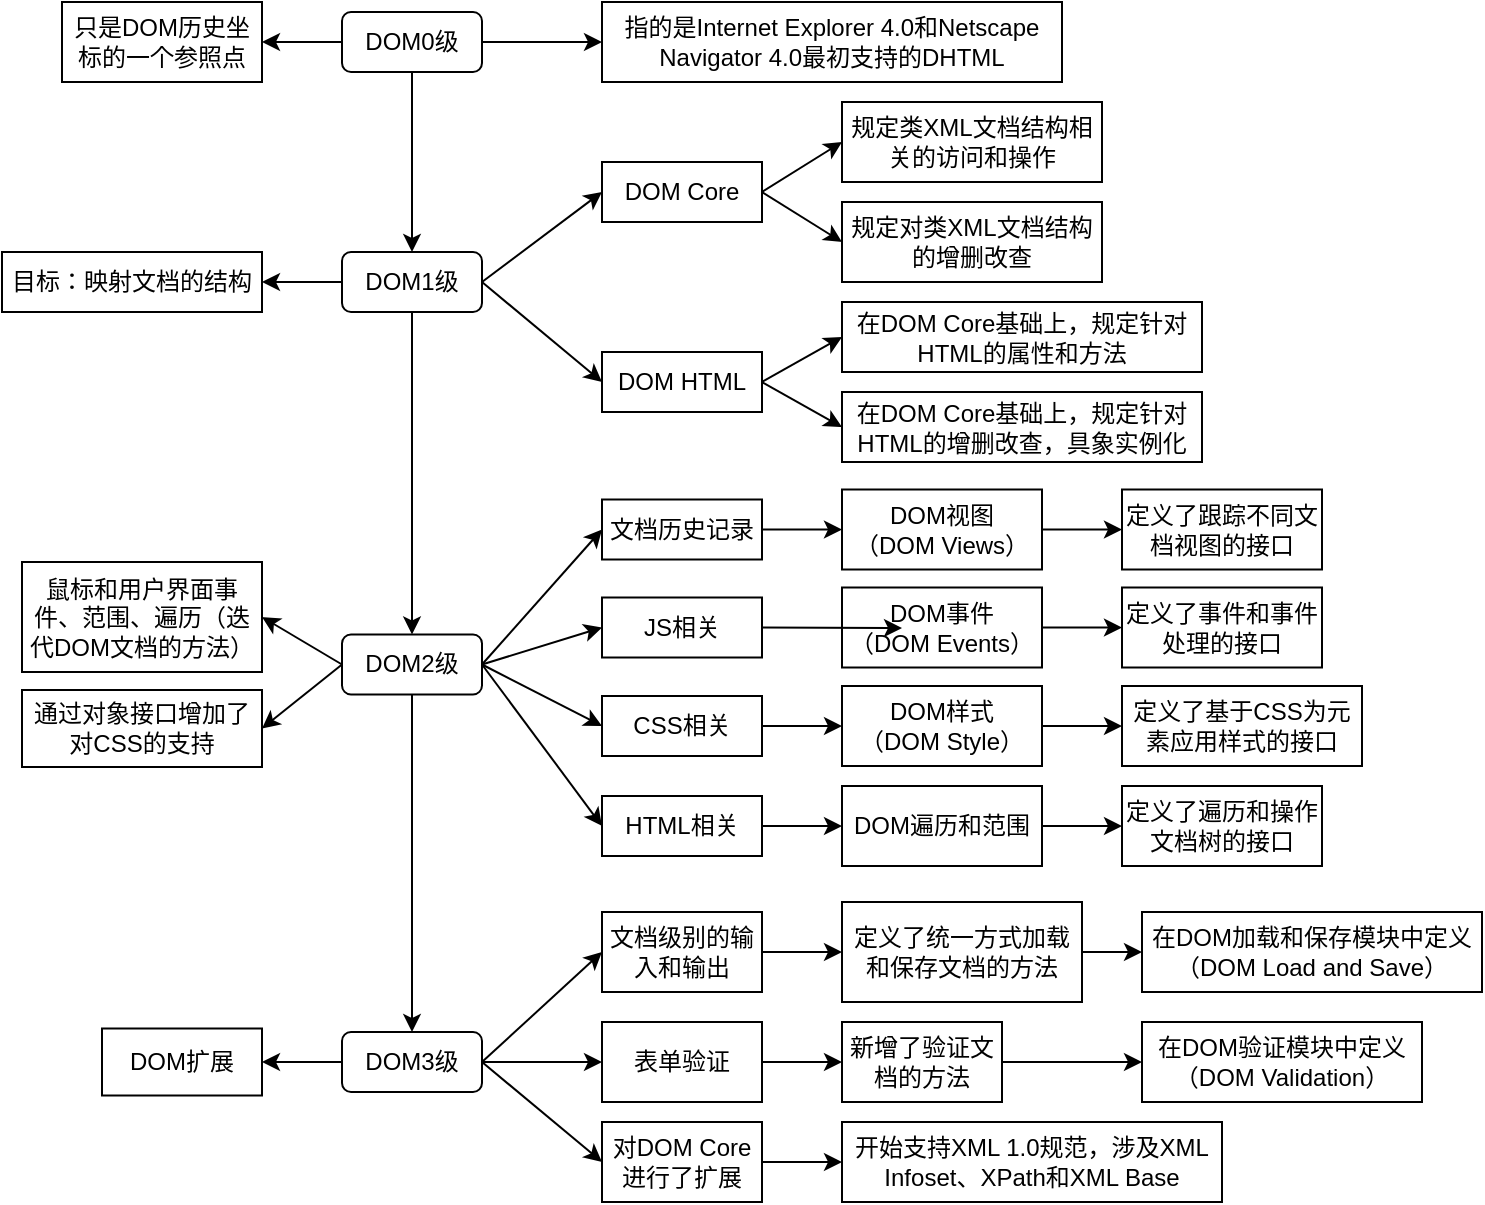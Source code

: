 <mxfile version="14.2.6" type="github">
  <diagram id="Q89y7Z0jrOY_SJ53BKr0" name="第 1 页">
    <mxGraphModel dx="1422" dy="762" grid="1" gridSize="10" guides="1" tooltips="1" connect="1" arrows="1" fold="1" page="1" pageScale="1" pageWidth="827" pageHeight="1169" math="0" shadow="0">
      <root>
        <mxCell id="0" />
        <mxCell id="1" parent="0" />
        <mxCell id="q12H7q9uytlVfHSGJCnB-4" style="edgeStyle=orthogonalEdgeStyle;rounded=0;orthogonalLoop=1;jettySize=auto;html=1;exitX=0.5;exitY=1;exitDx=0;exitDy=0;entryX=0.5;entryY=0;entryDx=0;entryDy=0;" parent="1" source="q12H7q9uytlVfHSGJCnB-1" target="q12H7q9uytlVfHSGJCnB-3" edge="1">
          <mxGeometry relative="1" as="geometry" />
        </mxCell>
        <mxCell id="62U2gSdleWHu8dKYwmUc-71" style="edgeStyle=none;rounded=0;orthogonalLoop=1;jettySize=auto;html=1;exitX=0;exitY=0.5;exitDx=0;exitDy=0;entryX=1;entryY=0.5;entryDx=0;entryDy=0;" edge="1" parent="1" source="q12H7q9uytlVfHSGJCnB-1" target="62U2gSdleWHu8dKYwmUc-70">
          <mxGeometry relative="1" as="geometry" />
        </mxCell>
        <mxCell id="62U2gSdleWHu8dKYwmUc-73" style="edgeStyle=none;rounded=0;orthogonalLoop=1;jettySize=auto;html=1;exitX=1;exitY=0.5;exitDx=0;exitDy=0;entryX=0;entryY=0.5;entryDx=0;entryDy=0;" edge="1" parent="1" source="q12H7q9uytlVfHSGJCnB-1" target="62U2gSdleWHu8dKYwmUc-72">
          <mxGeometry relative="1" as="geometry" />
        </mxCell>
        <mxCell id="q12H7q9uytlVfHSGJCnB-1" value="DOM0级" style="rounded=1;whiteSpace=wrap;html=1;" parent="1" vertex="1">
          <mxGeometry x="230" y="45" width="70" height="30" as="geometry" />
        </mxCell>
        <mxCell id="q12H7q9uytlVfHSGJCnB-7" style="rounded=0;orthogonalLoop=1;jettySize=auto;html=1;exitX=1;exitY=0.5;exitDx=0;exitDy=0;entryX=0;entryY=0.5;entryDx=0;entryDy=0;" parent="1" source="q12H7q9uytlVfHSGJCnB-3" target="q12H7q9uytlVfHSGJCnB-5" edge="1">
          <mxGeometry relative="1" as="geometry" />
        </mxCell>
        <mxCell id="q12H7q9uytlVfHSGJCnB-8" style="edgeStyle=none;rounded=0;orthogonalLoop=1;jettySize=auto;html=1;exitX=1;exitY=0.5;exitDx=0;exitDy=0;entryX=0;entryY=0.5;entryDx=0;entryDy=0;" parent="1" source="q12H7q9uytlVfHSGJCnB-3" target="q12H7q9uytlVfHSGJCnB-6" edge="1">
          <mxGeometry relative="1" as="geometry" />
        </mxCell>
        <mxCell id="q12H7q9uytlVfHSGJCnB-22" style="edgeStyle=none;rounded=0;orthogonalLoop=1;jettySize=auto;html=1;exitX=0;exitY=0.5;exitDx=0;exitDy=0;entryX=1;entryY=0.5;entryDx=0;entryDy=0;" parent="1" source="q12H7q9uytlVfHSGJCnB-3" target="q12H7q9uytlVfHSGJCnB-21" edge="1">
          <mxGeometry relative="1" as="geometry" />
        </mxCell>
        <mxCell id="q12H7q9uytlVfHSGJCnB-24" style="edgeStyle=none;rounded=0;orthogonalLoop=1;jettySize=auto;html=1;exitX=0.5;exitY=1;exitDx=0;exitDy=0;entryX=0.5;entryY=0;entryDx=0;entryDy=0;" parent="1" source="q12H7q9uytlVfHSGJCnB-3" target="q12H7q9uytlVfHSGJCnB-23" edge="1">
          <mxGeometry relative="1" as="geometry" />
        </mxCell>
        <mxCell id="q12H7q9uytlVfHSGJCnB-3" value="DOM1级" style="rounded=1;whiteSpace=wrap;html=1;" parent="1" vertex="1">
          <mxGeometry x="230" y="165" width="70" height="30" as="geometry" />
        </mxCell>
        <mxCell id="q12H7q9uytlVfHSGJCnB-15" style="edgeStyle=none;rounded=0;orthogonalLoop=1;jettySize=auto;html=1;exitX=1;exitY=0.5;exitDx=0;exitDy=0;entryX=0;entryY=0.5;entryDx=0;entryDy=0;" parent="1" source="q12H7q9uytlVfHSGJCnB-5" target="q12H7q9uytlVfHSGJCnB-13" edge="1">
          <mxGeometry relative="1" as="geometry" />
        </mxCell>
        <mxCell id="q12H7q9uytlVfHSGJCnB-18" style="edgeStyle=none;rounded=0;orthogonalLoop=1;jettySize=auto;html=1;exitX=1;exitY=0.5;exitDx=0;exitDy=0;entryX=0;entryY=0.5;entryDx=0;entryDy=0;" parent="1" source="q12H7q9uytlVfHSGJCnB-5" target="q12H7q9uytlVfHSGJCnB-16" edge="1">
          <mxGeometry relative="1" as="geometry" />
        </mxCell>
        <mxCell id="q12H7q9uytlVfHSGJCnB-5" value="DOM Core" style="rounded=0;whiteSpace=wrap;html=1;" parent="1" vertex="1">
          <mxGeometry x="360" y="120" width="80" height="30" as="geometry" />
        </mxCell>
        <mxCell id="q12H7q9uytlVfHSGJCnB-12" style="edgeStyle=none;rounded=0;orthogonalLoop=1;jettySize=auto;html=1;exitX=1;exitY=0.5;exitDx=0;exitDy=0;entryX=0;entryY=0.5;entryDx=0;entryDy=0;" parent="1" source="q12H7q9uytlVfHSGJCnB-6" target="q12H7q9uytlVfHSGJCnB-11" edge="1">
          <mxGeometry relative="1" as="geometry" />
        </mxCell>
        <mxCell id="q12H7q9uytlVfHSGJCnB-20" style="edgeStyle=none;rounded=0;orthogonalLoop=1;jettySize=auto;html=1;exitX=1;exitY=0.5;exitDx=0;exitDy=0;entryX=0;entryY=0.5;entryDx=0;entryDy=0;" parent="1" source="q12H7q9uytlVfHSGJCnB-6" target="q12H7q9uytlVfHSGJCnB-19" edge="1">
          <mxGeometry relative="1" as="geometry" />
        </mxCell>
        <mxCell id="q12H7q9uytlVfHSGJCnB-6" value="DOM HTML" style="rounded=0;whiteSpace=wrap;html=1;" parent="1" vertex="1">
          <mxGeometry x="360" y="215" width="80" height="30" as="geometry" />
        </mxCell>
        <mxCell id="q12H7q9uytlVfHSGJCnB-11" value="在DOM Core基础上，规定针对HTML的属性和方法" style="rounded=0;whiteSpace=wrap;html=1;" parent="1" vertex="1">
          <mxGeometry x="480" y="190" width="180" height="35" as="geometry" />
        </mxCell>
        <mxCell id="q12H7q9uytlVfHSGJCnB-13" value="规定类XML文档结构相关的访问和操作" style="rounded=0;whiteSpace=wrap;html=1;" parent="1" vertex="1">
          <mxGeometry x="480" y="90" width="130" height="40" as="geometry" />
        </mxCell>
        <mxCell id="q12H7q9uytlVfHSGJCnB-16" value="规定对类XML文档结构的增删改查" style="rounded=0;whiteSpace=wrap;html=1;" parent="1" vertex="1">
          <mxGeometry x="480" y="140" width="130" height="40" as="geometry" />
        </mxCell>
        <mxCell id="q12H7q9uytlVfHSGJCnB-19" value="在DOM Core基础上，规定针对HTML的增删改查，具象实例化" style="rounded=0;whiteSpace=wrap;html=1;" parent="1" vertex="1">
          <mxGeometry x="480" y="235" width="180" height="35" as="geometry" />
        </mxCell>
        <mxCell id="q12H7q9uytlVfHSGJCnB-21" value="目标：映射文档的结构" style="rounded=0;whiteSpace=wrap;html=1;" parent="1" vertex="1">
          <mxGeometry x="60" y="165" width="130" height="30" as="geometry" />
        </mxCell>
        <mxCell id="62U2gSdleWHu8dKYwmUc-2" style="rounded=0;orthogonalLoop=1;jettySize=auto;html=1;exitX=0;exitY=0.5;exitDx=0;exitDy=0;entryX=1;entryY=0.5;entryDx=0;entryDy=0;" edge="1" parent="1" source="q12H7q9uytlVfHSGJCnB-23" target="q12H7q9uytlVfHSGJCnB-25">
          <mxGeometry relative="1" as="geometry" />
        </mxCell>
        <mxCell id="62U2gSdleWHu8dKYwmUc-3" style="edgeStyle=none;rounded=0;orthogonalLoop=1;jettySize=auto;html=1;exitX=0;exitY=0.5;exitDx=0;exitDy=0;entryX=1;entryY=0.5;entryDx=0;entryDy=0;" edge="1" parent="1" source="q12H7q9uytlVfHSGJCnB-23" target="62U2gSdleWHu8dKYwmUc-1">
          <mxGeometry relative="1" as="geometry" />
        </mxCell>
        <mxCell id="62U2gSdleWHu8dKYwmUc-26" style="edgeStyle=none;rounded=0;orthogonalLoop=1;jettySize=auto;html=1;exitX=1;exitY=0.5;exitDx=0;exitDy=0;entryX=0;entryY=0.5;entryDx=0;entryDy=0;" edge="1" parent="1" source="q12H7q9uytlVfHSGJCnB-23" target="62U2gSdleWHu8dKYwmUc-22">
          <mxGeometry relative="1" as="geometry" />
        </mxCell>
        <mxCell id="62U2gSdleWHu8dKYwmUc-27" style="edgeStyle=none;rounded=0;orthogonalLoop=1;jettySize=auto;html=1;exitX=1;exitY=0.5;exitDx=0;exitDy=0;entryX=0;entryY=0.5;entryDx=0;entryDy=0;" edge="1" parent="1" source="q12H7q9uytlVfHSGJCnB-23" target="62U2gSdleWHu8dKYwmUc-23">
          <mxGeometry relative="1" as="geometry" />
        </mxCell>
        <mxCell id="62U2gSdleWHu8dKYwmUc-28" style="edgeStyle=none;rounded=0;orthogonalLoop=1;jettySize=auto;html=1;exitX=1;exitY=0.5;exitDx=0;exitDy=0;entryX=0;entryY=0.5;entryDx=0;entryDy=0;" edge="1" parent="1" source="q12H7q9uytlVfHSGJCnB-23" target="62U2gSdleWHu8dKYwmUc-24">
          <mxGeometry relative="1" as="geometry" />
        </mxCell>
        <mxCell id="62U2gSdleWHu8dKYwmUc-29" style="edgeStyle=none;rounded=0;orthogonalLoop=1;jettySize=auto;html=1;exitX=1;exitY=0.5;exitDx=0;exitDy=0;entryX=0;entryY=0.5;entryDx=0;entryDy=0;" edge="1" parent="1" source="q12H7q9uytlVfHSGJCnB-23" target="62U2gSdleWHu8dKYwmUc-25">
          <mxGeometry relative="1" as="geometry" />
        </mxCell>
        <mxCell id="62U2gSdleWHu8dKYwmUc-36" style="edgeStyle=none;rounded=0;orthogonalLoop=1;jettySize=auto;html=1;exitX=0.5;exitY=1;exitDx=0;exitDy=0;entryX=0.5;entryY=0;entryDx=0;entryDy=0;" edge="1" parent="1" source="q12H7q9uytlVfHSGJCnB-23" target="62U2gSdleWHu8dKYwmUc-35">
          <mxGeometry relative="1" as="geometry" />
        </mxCell>
        <mxCell id="q12H7q9uytlVfHSGJCnB-23" value="DOM2级" style="rounded=1;whiteSpace=wrap;html=1;" parent="1" vertex="1">
          <mxGeometry x="230" y="356.25" width="70" height="30" as="geometry" />
        </mxCell>
        <mxCell id="q12H7q9uytlVfHSGJCnB-25" value="鼠标和用户界面事件、范围、遍历（迭代DOM文档的方法）" style="rounded=0;whiteSpace=wrap;html=1;" parent="1" vertex="1">
          <mxGeometry x="70" y="320" width="120" height="55" as="geometry" />
        </mxCell>
        <mxCell id="62U2gSdleWHu8dKYwmUc-1" value="通过对象接口增加了对CSS的支持" style="rounded=0;whiteSpace=wrap;html=1;" vertex="1" parent="1">
          <mxGeometry x="70" y="384" width="120" height="38.5" as="geometry" />
        </mxCell>
        <mxCell id="62U2gSdleWHu8dKYwmUc-14" style="edgeStyle=none;rounded=0;orthogonalLoop=1;jettySize=auto;html=1;exitX=1;exitY=0.5;exitDx=0;exitDy=0;entryX=0;entryY=0.5;entryDx=0;entryDy=0;" edge="1" parent="1" source="62U2gSdleWHu8dKYwmUc-4" target="62U2gSdleWHu8dKYwmUc-13">
          <mxGeometry relative="1" as="geometry" />
        </mxCell>
        <mxCell id="62U2gSdleWHu8dKYwmUc-4" value="DOM视图&lt;br&gt;（DOM Views）" style="rounded=0;whiteSpace=wrap;html=1;" vertex="1" parent="1">
          <mxGeometry x="480" y="283.75" width="100" height="40" as="geometry" />
        </mxCell>
        <mxCell id="62U2gSdleWHu8dKYwmUc-16" style="edgeStyle=none;rounded=0;orthogonalLoop=1;jettySize=auto;html=1;exitX=1;exitY=0.5;exitDx=0;exitDy=0;entryX=0;entryY=0.5;entryDx=0;entryDy=0;" edge="1" parent="1" source="62U2gSdleWHu8dKYwmUc-6" target="62U2gSdleWHu8dKYwmUc-15">
          <mxGeometry relative="1" as="geometry" />
        </mxCell>
        <mxCell id="62U2gSdleWHu8dKYwmUc-6" value="DOM事件&lt;br&gt;（DOM Events）" style="rounded=0;whiteSpace=wrap;html=1;" vertex="1" parent="1">
          <mxGeometry x="480" y="332.75" width="100" height="40" as="geometry" />
        </mxCell>
        <mxCell id="62U2gSdleWHu8dKYwmUc-18" style="edgeStyle=none;rounded=0;orthogonalLoop=1;jettySize=auto;html=1;exitX=1;exitY=0.5;exitDx=0;exitDy=0;entryX=0;entryY=0.5;entryDx=0;entryDy=0;" edge="1" parent="1" source="62U2gSdleWHu8dKYwmUc-7" target="62U2gSdleWHu8dKYwmUc-17">
          <mxGeometry relative="1" as="geometry" />
        </mxCell>
        <mxCell id="62U2gSdleWHu8dKYwmUc-7" value="DOM样式&lt;br&gt;（DOM Style）" style="rounded=0;whiteSpace=wrap;html=1;" vertex="1" parent="1">
          <mxGeometry x="480" y="382" width="100" height="40" as="geometry" />
        </mxCell>
        <mxCell id="62U2gSdleWHu8dKYwmUc-20" style="edgeStyle=none;rounded=0;orthogonalLoop=1;jettySize=auto;html=1;exitX=1;exitY=0.5;exitDx=0;exitDy=0;entryX=0;entryY=0.5;entryDx=0;entryDy=0;" edge="1" parent="1" source="62U2gSdleWHu8dKYwmUc-8" target="62U2gSdleWHu8dKYwmUc-19">
          <mxGeometry relative="1" as="geometry" />
        </mxCell>
        <mxCell id="62U2gSdleWHu8dKYwmUc-8" value="DOM遍历和范围" style="rounded=0;whiteSpace=wrap;html=1;" vertex="1" parent="1">
          <mxGeometry x="480" y="432" width="100" height="40" as="geometry" />
        </mxCell>
        <mxCell id="62U2gSdleWHu8dKYwmUc-13" value="定义了跟踪不同文档视图的接口" style="rounded=0;whiteSpace=wrap;html=1;" vertex="1" parent="1">
          <mxGeometry x="620" y="283.75" width="100" height="40" as="geometry" />
        </mxCell>
        <mxCell id="62U2gSdleWHu8dKYwmUc-15" value="定义了事件和事件处理的接口" style="rounded=0;whiteSpace=wrap;html=1;" vertex="1" parent="1">
          <mxGeometry x="620" y="332.75" width="100" height="40" as="geometry" />
        </mxCell>
        <mxCell id="62U2gSdleWHu8dKYwmUc-17" value="定义了基于CSS为元素应用样式的接口" style="rounded=0;whiteSpace=wrap;html=1;" vertex="1" parent="1">
          <mxGeometry x="620" y="382" width="120" height="40" as="geometry" />
        </mxCell>
        <mxCell id="62U2gSdleWHu8dKYwmUc-19" value="定义了遍历和操作文档树的接口" style="rounded=0;whiteSpace=wrap;html=1;" vertex="1" parent="1">
          <mxGeometry x="620" y="432" width="100" height="40" as="geometry" />
        </mxCell>
        <mxCell id="62U2gSdleWHu8dKYwmUc-30" style="edgeStyle=none;rounded=0;orthogonalLoop=1;jettySize=auto;html=1;exitX=1;exitY=0.5;exitDx=0;exitDy=0;entryX=0;entryY=0.5;entryDx=0;entryDy=0;" edge="1" parent="1" source="62U2gSdleWHu8dKYwmUc-22" target="62U2gSdleWHu8dKYwmUc-4">
          <mxGeometry relative="1" as="geometry" />
        </mxCell>
        <mxCell id="62U2gSdleWHu8dKYwmUc-22" value="文档历史记录" style="rounded=0;whiteSpace=wrap;html=1;" vertex="1" parent="1">
          <mxGeometry x="360" y="288.75" width="80" height="30" as="geometry" />
        </mxCell>
        <mxCell id="62U2gSdleWHu8dKYwmUc-31" style="edgeStyle=none;rounded=0;orthogonalLoop=1;jettySize=auto;html=1;exitX=1;exitY=0.5;exitDx=0;exitDy=0;" edge="1" parent="1" source="62U2gSdleWHu8dKYwmUc-23">
          <mxGeometry relative="1" as="geometry">
            <mxPoint x="510" y="353" as="targetPoint" />
          </mxGeometry>
        </mxCell>
        <mxCell id="62U2gSdleWHu8dKYwmUc-23" value="JS相关" style="rounded=0;whiteSpace=wrap;html=1;" vertex="1" parent="1">
          <mxGeometry x="360" y="337.75" width="80" height="30" as="geometry" />
        </mxCell>
        <mxCell id="62U2gSdleWHu8dKYwmUc-33" style="edgeStyle=none;rounded=0;orthogonalLoop=1;jettySize=auto;html=1;exitX=1;exitY=0.5;exitDx=0;exitDy=0;entryX=0;entryY=0.5;entryDx=0;entryDy=0;" edge="1" parent="1" source="62U2gSdleWHu8dKYwmUc-24" target="62U2gSdleWHu8dKYwmUc-7">
          <mxGeometry relative="1" as="geometry" />
        </mxCell>
        <mxCell id="62U2gSdleWHu8dKYwmUc-24" value="CSS相关" style="rounded=0;whiteSpace=wrap;html=1;" vertex="1" parent="1">
          <mxGeometry x="360" y="387" width="80" height="30" as="geometry" />
        </mxCell>
        <mxCell id="62U2gSdleWHu8dKYwmUc-34" style="edgeStyle=none;rounded=0;orthogonalLoop=1;jettySize=auto;html=1;exitX=1;exitY=0.5;exitDx=0;exitDy=0;entryX=0;entryY=0.5;entryDx=0;entryDy=0;" edge="1" parent="1" source="62U2gSdleWHu8dKYwmUc-25" target="62U2gSdleWHu8dKYwmUc-8">
          <mxGeometry relative="1" as="geometry" />
        </mxCell>
        <mxCell id="62U2gSdleWHu8dKYwmUc-25" value="HTML相关" style="rounded=0;whiteSpace=wrap;html=1;" vertex="1" parent="1">
          <mxGeometry x="360" y="437" width="80" height="30" as="geometry" />
        </mxCell>
        <mxCell id="62U2gSdleWHu8dKYwmUc-45" style="edgeStyle=none;rounded=0;orthogonalLoop=1;jettySize=auto;html=1;exitX=0;exitY=0.5;exitDx=0;exitDy=0;entryX=1;entryY=0.5;entryDx=0;entryDy=0;" edge="1" parent="1" source="62U2gSdleWHu8dKYwmUc-35" target="62U2gSdleWHu8dKYwmUc-37">
          <mxGeometry relative="1" as="geometry" />
        </mxCell>
        <mxCell id="62U2gSdleWHu8dKYwmUc-60" style="edgeStyle=none;rounded=0;orthogonalLoop=1;jettySize=auto;html=1;exitX=1;exitY=0.5;exitDx=0;exitDy=0;entryX=0;entryY=0.5;entryDx=0;entryDy=0;" edge="1" parent="1" source="62U2gSdleWHu8dKYwmUc-35" target="62U2gSdleWHu8dKYwmUc-59">
          <mxGeometry relative="1" as="geometry" />
        </mxCell>
        <mxCell id="62U2gSdleWHu8dKYwmUc-64" style="edgeStyle=none;rounded=0;orthogonalLoop=1;jettySize=auto;html=1;exitX=1;exitY=0.5;exitDx=0;exitDy=0;entryX=0;entryY=0.5;entryDx=0;entryDy=0;" edge="1" parent="1" source="62U2gSdleWHu8dKYwmUc-35" target="62U2gSdleWHu8dKYwmUc-62">
          <mxGeometry relative="1" as="geometry" />
        </mxCell>
        <mxCell id="62U2gSdleWHu8dKYwmUc-69" style="edgeStyle=none;rounded=0;orthogonalLoop=1;jettySize=auto;html=1;exitX=1;exitY=0.5;exitDx=0;exitDy=0;entryX=0;entryY=0.5;entryDx=0;entryDy=0;" edge="1" parent="1" source="62U2gSdleWHu8dKYwmUc-35" target="62U2gSdleWHu8dKYwmUc-40">
          <mxGeometry relative="1" as="geometry" />
        </mxCell>
        <mxCell id="62U2gSdleWHu8dKYwmUc-35" value="DOM3级" style="rounded=1;whiteSpace=wrap;html=1;" vertex="1" parent="1">
          <mxGeometry x="230" y="555" width="70" height="30" as="geometry" />
        </mxCell>
        <mxCell id="62U2gSdleWHu8dKYwmUc-37" value="DOM扩展" style="rounded=0;whiteSpace=wrap;html=1;" vertex="1" parent="1">
          <mxGeometry x="110" y="553.25" width="80" height="33.5" as="geometry" />
        </mxCell>
        <mxCell id="62U2gSdleWHu8dKYwmUc-47" style="edgeStyle=none;rounded=0;orthogonalLoop=1;jettySize=auto;html=1;exitX=1;exitY=0.5;exitDx=0;exitDy=0;entryX=0;entryY=0.5;entryDx=0;entryDy=0;" edge="1" parent="1" source="62U2gSdleWHu8dKYwmUc-38" target="62U2gSdleWHu8dKYwmUc-46">
          <mxGeometry relative="1" as="geometry" />
        </mxCell>
        <mxCell id="62U2gSdleWHu8dKYwmUc-38" value="定义了统一方式加载和保存文档的方法" style="rounded=0;whiteSpace=wrap;html=1;" vertex="1" parent="1">
          <mxGeometry x="480" y="490" width="120" height="50" as="geometry" />
        </mxCell>
        <mxCell id="62U2gSdleWHu8dKYwmUc-49" style="edgeStyle=none;rounded=0;orthogonalLoop=1;jettySize=auto;html=1;exitX=1;exitY=0.5;exitDx=0;exitDy=0;entryX=0;entryY=0.5;entryDx=0;entryDy=0;" edge="1" parent="1" source="62U2gSdleWHu8dKYwmUc-39" target="62U2gSdleWHu8dKYwmUc-48">
          <mxGeometry relative="1" as="geometry" />
        </mxCell>
        <mxCell id="62U2gSdleWHu8dKYwmUc-39" value="新增了验证文档的方法" style="rounded=0;whiteSpace=wrap;html=1;" vertex="1" parent="1">
          <mxGeometry x="480" y="550" width="80" height="40" as="geometry" />
        </mxCell>
        <mxCell id="62U2gSdleWHu8dKYwmUc-51" style="edgeStyle=none;rounded=0;orthogonalLoop=1;jettySize=auto;html=1;exitX=1;exitY=0.5;exitDx=0;exitDy=0;entryX=0;entryY=0.5;entryDx=0;entryDy=0;" edge="1" parent="1" source="62U2gSdleWHu8dKYwmUc-40" target="62U2gSdleWHu8dKYwmUc-50">
          <mxGeometry relative="1" as="geometry" />
        </mxCell>
        <mxCell id="62U2gSdleWHu8dKYwmUc-40" value="对DOM Core进行了扩展" style="rounded=0;whiteSpace=wrap;html=1;" vertex="1" parent="1">
          <mxGeometry x="360" y="600" width="80" height="40" as="geometry" />
        </mxCell>
        <mxCell id="62U2gSdleWHu8dKYwmUc-46" value="在DOM加载和保存模块中定义&lt;br&gt;（DOM Load and Save）" style="rounded=0;whiteSpace=wrap;html=1;" vertex="1" parent="1">
          <mxGeometry x="630" y="495" width="170" height="40" as="geometry" />
        </mxCell>
        <mxCell id="62U2gSdleWHu8dKYwmUc-48" value="在DOM验证模块中定义&lt;br&gt;（DOM Validation）" style="rounded=0;whiteSpace=wrap;html=1;" vertex="1" parent="1">
          <mxGeometry x="630" y="550" width="140" height="40" as="geometry" />
        </mxCell>
        <mxCell id="62U2gSdleWHu8dKYwmUc-50" value="开始支持XML 1.0规范，涉及XML Infoset、XPath和XML Base" style="rounded=0;whiteSpace=wrap;html=1;" vertex="1" parent="1">
          <mxGeometry x="480" y="600" width="190" height="40" as="geometry" />
        </mxCell>
        <mxCell id="62U2gSdleWHu8dKYwmUc-61" style="edgeStyle=none;rounded=0;orthogonalLoop=1;jettySize=auto;html=1;exitX=1;exitY=0.5;exitDx=0;exitDy=0;entryX=0;entryY=0.5;entryDx=0;entryDy=0;" edge="1" parent="1" source="62U2gSdleWHu8dKYwmUc-59" target="62U2gSdleWHu8dKYwmUc-38">
          <mxGeometry relative="1" as="geometry" />
        </mxCell>
        <mxCell id="62U2gSdleWHu8dKYwmUc-59" value="文档级别的输入和输出" style="rounded=0;whiteSpace=wrap;html=1;" vertex="1" parent="1">
          <mxGeometry x="360" y="495" width="80" height="40" as="geometry" />
        </mxCell>
        <mxCell id="62U2gSdleWHu8dKYwmUc-63" style="edgeStyle=none;rounded=0;orthogonalLoop=1;jettySize=auto;html=1;exitX=1;exitY=0.5;exitDx=0;exitDy=0;entryX=0;entryY=0.5;entryDx=0;entryDy=0;" edge="1" parent="1" source="62U2gSdleWHu8dKYwmUc-62" target="62U2gSdleWHu8dKYwmUc-39">
          <mxGeometry relative="1" as="geometry" />
        </mxCell>
        <mxCell id="62U2gSdleWHu8dKYwmUc-62" value="表单验证" style="rounded=0;whiteSpace=wrap;html=1;" vertex="1" parent="1">
          <mxGeometry x="360" y="550" width="80" height="40" as="geometry" />
        </mxCell>
        <mxCell id="62U2gSdleWHu8dKYwmUc-70" value="只是DOM历史坐标的一个参照点" style="rounded=0;whiteSpace=wrap;html=1;" vertex="1" parent="1">
          <mxGeometry x="90" y="40" width="100" height="40" as="geometry" />
        </mxCell>
        <mxCell id="62U2gSdleWHu8dKYwmUc-72" value="指的是Internet Explorer 4.0和Netscape Navigator 4.0最初支持的DHTML" style="rounded=0;whiteSpace=wrap;html=1;" vertex="1" parent="1">
          <mxGeometry x="360" y="40" width="230" height="40" as="geometry" />
        </mxCell>
      </root>
    </mxGraphModel>
  </diagram>
</mxfile>
